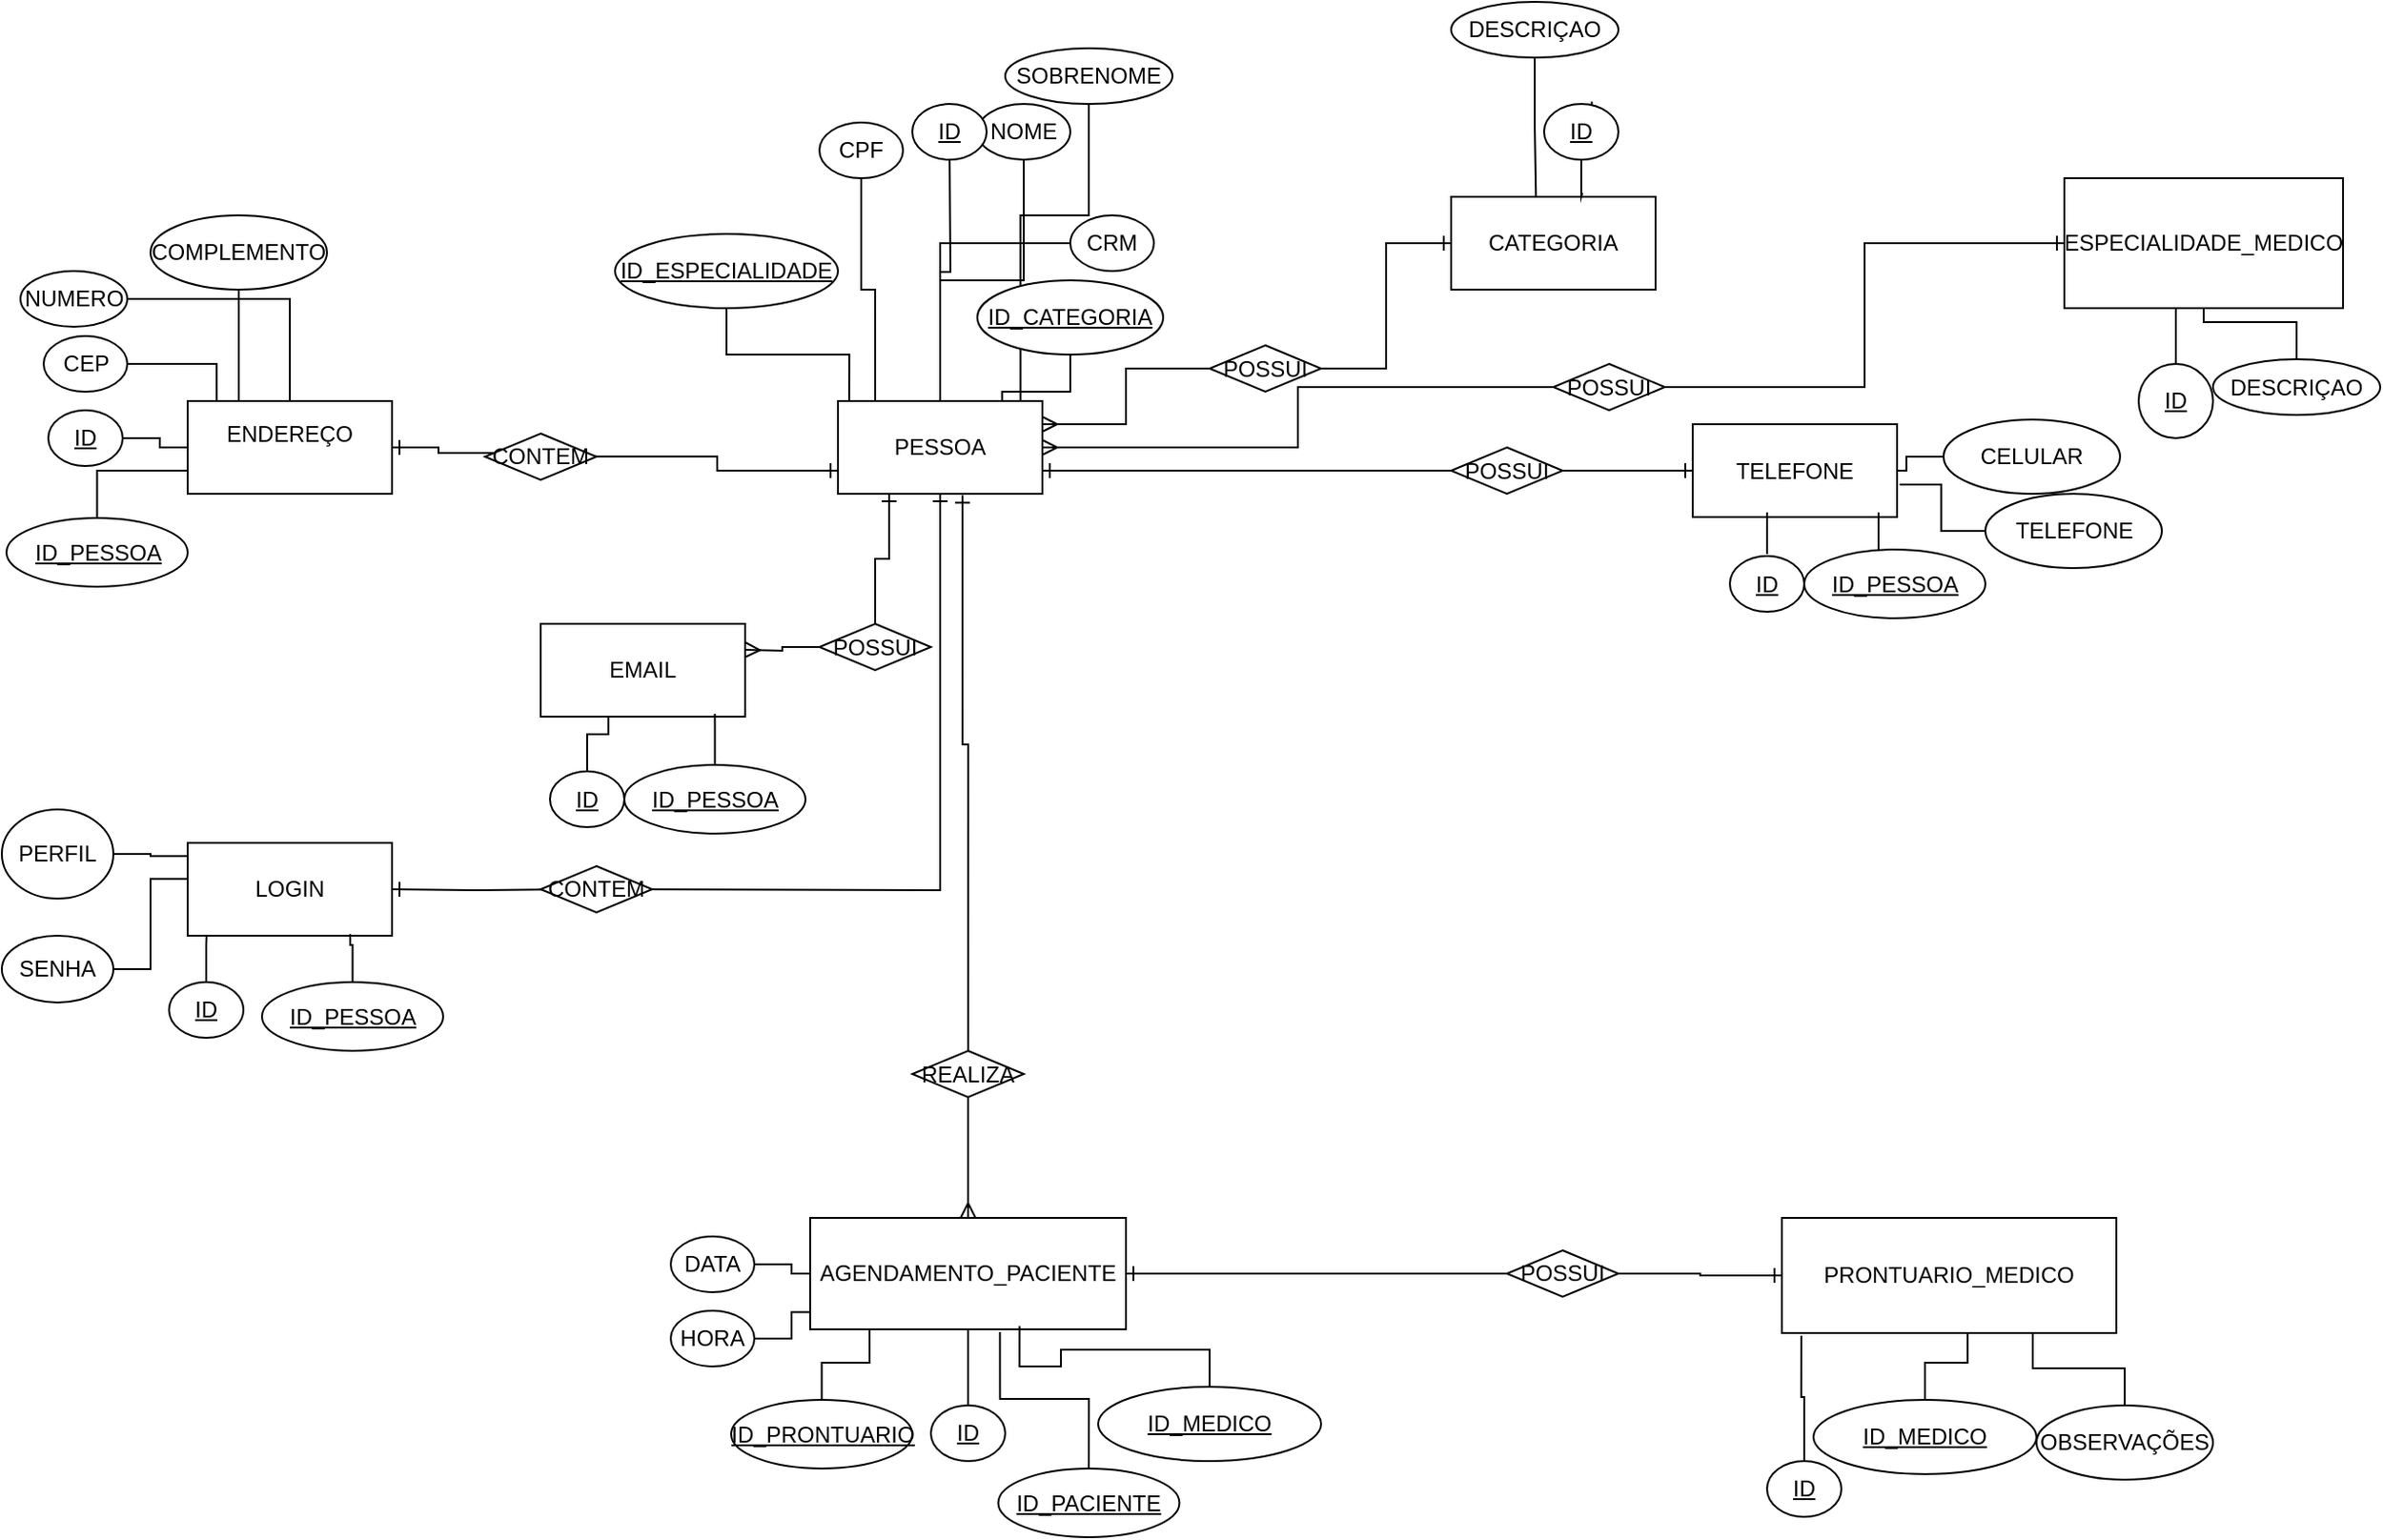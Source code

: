 <mxfile version="23.1.5" type="device">
  <diagram name="Page-1" id="e7e014a7-5840-1c2e-5031-d8a46d1fe8dd">
    <mxGraphModel dx="1050" dy="1455" grid="1" gridSize="10" guides="1" tooltips="1" connect="1" arrows="1" fold="1" page="1" pageScale="1" pageWidth="1169" pageHeight="826" background="none" math="0" shadow="0">
      <root>
        <mxCell id="0" />
        <mxCell id="1" parent="0" />
        <mxCell id="d2TbOgrY9W_hnTFZYbgs-41" value="PESSOA" style="html=1;whiteSpace=wrap;" parent="1" vertex="1">
          <mxGeometry x="460" y="110" width="110" height="50" as="geometry" />
        </mxCell>
        <mxCell id="XTnaedhf6xVNjYVmfJQV-67" style="edgeStyle=orthogonalEdgeStyle;rounded=0;orthogonalLoop=1;jettySize=auto;html=1;entryX=1;entryY=0.5;entryDx=0;entryDy=0;startArrow=ERone;startFill=0;endArrow=none;endFill=0;" parent="1" source="d2TbOgrY9W_hnTFZYbgs-42" target="XTnaedhf6xVNjYVmfJQV-64" edge="1">
          <mxGeometry relative="1" as="geometry" />
        </mxCell>
        <mxCell id="d2TbOgrY9W_hnTFZYbgs-42" value="TELEFONE" style="html=1;whiteSpace=wrap;" parent="1" vertex="1">
          <mxGeometry x="920" y="122.5" width="110" height="50" as="geometry" />
        </mxCell>
        <mxCell id="d2TbOgrY9W_hnTFZYbgs-43" value="EMAIL" style="html=1;whiteSpace=wrap;" parent="1" vertex="1">
          <mxGeometry x="300" y="230" width="110" height="50" as="geometry" />
        </mxCell>
        <mxCell id="d2TbOgrY9W_hnTFZYbgs-124" style="edgeStyle=orthogonalEdgeStyle;rounded=0;orthogonalLoop=1;jettySize=auto;html=1;endArrow=none;endFill=0;startArrow=ERone;startFill=0;entryX=0.073;entryY=0.418;entryDx=0;entryDy=0;entryPerimeter=0;" parent="1" source="d2TbOgrY9W_hnTFZYbgs-57" target="XTnaedhf6xVNjYVmfJQV-113" edge="1">
          <mxGeometry relative="1" as="geometry">
            <mxPoint x="270" y="145" as="targetPoint" />
          </mxGeometry>
        </mxCell>
        <mxCell id="d2TbOgrY9W_hnTFZYbgs-57" value="ENDEREÇO&lt;div&gt;&lt;br/&gt;&lt;/div&gt;" style="html=1;whiteSpace=wrap;" parent="1" vertex="1">
          <mxGeometry x="110" y="110" width="110" height="50" as="geometry" />
        </mxCell>
        <mxCell id="d2TbOgrY9W_hnTFZYbgs-58" value="LOGIN" style="html=1;whiteSpace=wrap;" parent="1" vertex="1">
          <mxGeometry x="110" y="348" width="110" height="50" as="geometry" />
        </mxCell>
        <mxCell id="d2TbOgrY9W_hnTFZYbgs-127" style="edgeStyle=orthogonalEdgeStyle;rounded=0;orthogonalLoop=1;jettySize=auto;html=1;entryX=0.5;entryY=0.8;entryDx=0;entryDy=0;endArrow=none;endFill=0;startArrow=ERmany;startFill=0;entryPerimeter=0;" parent="1" source="d2TbOgrY9W_hnTFZYbgs-59" target="XTnaedhf6xVNjYVmfJQV-72" edge="1">
          <mxGeometry relative="1" as="geometry">
            <mxPoint x="530" y="490" as="targetPoint" />
          </mxGeometry>
        </mxCell>
        <mxCell id="d2TbOgrY9W_hnTFZYbgs-59" value="AGENDAMENTO_PACIENTE" style="html=1;whiteSpace=wrap;" parent="1" vertex="1">
          <mxGeometry x="445" y="550" width="170" height="60" as="geometry" />
        </mxCell>
        <mxCell id="d2TbOgrY9W_hnTFZYbgs-81" style="edgeStyle=orthogonalEdgeStyle;rounded=0;orthogonalLoop=1;jettySize=auto;html=1;endArrow=none;endFill=0;" parent="1" source="d2TbOgrY9W_hnTFZYbgs-71" target="d2TbOgrY9W_hnTFZYbgs-41" edge="1">
          <mxGeometry relative="1" as="geometry" />
        </mxCell>
        <mxCell id="d2TbOgrY9W_hnTFZYbgs-71" value="NOME" style="ellipse;whiteSpace=wrap;html=1;" parent="1" vertex="1">
          <mxGeometry x="535" y="-50" width="50" height="30" as="geometry" />
        </mxCell>
        <mxCell id="d2TbOgrY9W_hnTFZYbgs-84" value="SOBRENOME" style="ellipse;whiteSpace=wrap;html=1;" parent="1" vertex="1">
          <mxGeometry x="550" y="-80" width="90" height="30" as="geometry" />
        </mxCell>
        <mxCell id="d2TbOgrY9W_hnTFZYbgs-89" value="CPF" style="ellipse;whiteSpace=wrap;html=1;" parent="1" vertex="1">
          <mxGeometry x="450" y="-40" width="45" height="30" as="geometry" />
        </mxCell>
        <mxCell id="d2TbOgrY9W_hnTFZYbgs-92" style="edgeStyle=orthogonalEdgeStyle;rounded=0;orthogonalLoop=1;jettySize=auto;html=1;endArrow=none;endFill=0;" parent="1" source="d2TbOgrY9W_hnTFZYbgs-91" target="d2TbOgrY9W_hnTFZYbgs-41" edge="1">
          <mxGeometry relative="1" as="geometry" />
        </mxCell>
        <mxCell id="d2TbOgrY9W_hnTFZYbgs-91" value="CRM" style="ellipse;whiteSpace=wrap;html=1;" parent="1" vertex="1">
          <mxGeometry x="585" y="10" width="45" height="30" as="geometry" />
        </mxCell>
        <mxCell id="d2TbOgrY9W_hnTFZYbgs-98" style="edgeStyle=orthogonalEdgeStyle;rounded=0;orthogonalLoop=1;jettySize=auto;html=1;endArrow=none;endFill=0;" parent="1" target="d2TbOgrY9W_hnTFZYbgs-41" edge="1">
          <mxGeometry relative="1" as="geometry">
            <mxPoint x="520" y="-30" as="sourcePoint" />
          </mxGeometry>
        </mxCell>
        <mxCell id="d2TbOgrY9W_hnTFZYbgs-106" value="PERFIL" style="ellipse;whiteSpace=wrap;html=1;" parent="1" vertex="1">
          <mxGeometry x="10" y="330" width="60" height="48" as="geometry" />
        </mxCell>
        <mxCell id="d2TbOgrY9W_hnTFZYbgs-107" value="SENHA" style="ellipse;whiteSpace=wrap;html=1;" parent="1" vertex="1">
          <mxGeometry x="10" y="398" width="60" height="36" as="geometry" />
        </mxCell>
        <mxCell id="d2TbOgrY9W_hnTFZYbgs-110" style="edgeStyle=orthogonalEdgeStyle;rounded=0;orthogonalLoop=1;jettySize=auto;html=1;entryX=-0.004;entryY=0.388;entryDx=0;entryDy=0;entryPerimeter=0;endArrow=none;endFill=0;" parent="1" source="d2TbOgrY9W_hnTFZYbgs-107" target="d2TbOgrY9W_hnTFZYbgs-58" edge="1">
          <mxGeometry relative="1" as="geometry">
            <Array as="points">
              <mxPoint x="90" y="416" />
              <mxPoint x="90" y="367" />
            </Array>
          </mxGeometry>
        </mxCell>
        <mxCell id="d2TbOgrY9W_hnTFZYbgs-125" style="edgeStyle=orthogonalEdgeStyle;rounded=0;orthogonalLoop=1;jettySize=auto;html=1;entryX=0;entryY=0.75;entryDx=0;entryDy=0;endArrow=ERone;endFill=0;exitX=0.933;exitY=0.494;exitDx=0;exitDy=0;exitPerimeter=0;" parent="1" source="XTnaedhf6xVNjYVmfJQV-113" target="d2TbOgrY9W_hnTFZYbgs-41" edge="1">
          <mxGeometry relative="1" as="geometry">
            <mxPoint x="300" y="145" as="sourcePoint" />
          </mxGeometry>
        </mxCell>
        <mxCell id="d2TbOgrY9W_hnTFZYbgs-128" style="edgeStyle=orthogonalEdgeStyle;rounded=0;orthogonalLoop=1;jettySize=auto;html=1;entryX=0.609;entryY=1.015;entryDx=0;entryDy=0;entryPerimeter=0;startArrow=none;startFill=0;endArrow=ERone;endFill=0;" parent="1" target="d2TbOgrY9W_hnTFZYbgs-41" edge="1">
          <mxGeometry relative="1" as="geometry">
            <Array as="points">
              <mxPoint x="530" y="295" />
              <mxPoint x="527" y="295" />
            </Array>
            <mxPoint x="530.077" y="460.077" as="sourcePoint" />
          </mxGeometry>
        </mxCell>
        <mxCell id="d2TbOgrY9W_hnTFZYbgs-138" style="edgeStyle=orthogonalEdgeStyle;rounded=0;orthogonalLoop=1;jettySize=auto;html=1;entryX=0.25;entryY=1;entryDx=0;entryDy=0;endArrow=ERone;endFill=0;exitX=0.5;exitY=0;exitDx=0;exitDy=0;" parent="1" source="XTnaedhf6xVNjYVmfJQV-110" target="d2TbOgrY9W_hnTFZYbgs-41" edge="1">
          <mxGeometry relative="1" as="geometry">
            <mxPoint x="465.03" y="230.03" as="sourcePoint" />
          </mxGeometry>
        </mxCell>
        <mxCell id="d2TbOgrY9W_hnTFZYbgs-151" style="edgeStyle=orthogonalEdgeStyle;rounded=0;orthogonalLoop=1;jettySize=auto;html=1;" parent="1" edge="1">
          <mxGeometry relative="1" as="geometry">
            <mxPoint x="437.5" y="478.067" as="targetPoint" />
          </mxGeometry>
        </mxCell>
        <mxCell id="d2TbOgrY9W_hnTFZYbgs-153" style="edgeStyle=orthogonalEdgeStyle;rounded=0;orthogonalLoop=1;jettySize=auto;html=1;endArrow=ERone;endFill=0;" parent="1" target="d2TbOgrY9W_hnTFZYbgs-58" edge="1">
          <mxGeometry relative="1" as="geometry">
            <mxPoint x="315" y="373" as="sourcePoint" />
          </mxGeometry>
        </mxCell>
        <mxCell id="d2TbOgrY9W_hnTFZYbgs-154" style="edgeStyle=orthogonalEdgeStyle;rounded=0;orthogonalLoop=1;jettySize=auto;html=1;entryX=0.5;entryY=1;entryDx=0;entryDy=0;endArrow=ERone;endFill=0;" parent="1" target="d2TbOgrY9W_hnTFZYbgs-41" edge="1">
          <mxGeometry relative="1" as="geometry">
            <mxPoint x="345" y="373" as="sourcePoint" />
          </mxGeometry>
        </mxCell>
        <mxCell id="d2TbOgrY9W_hnTFZYbgs-157" style="edgeStyle=orthogonalEdgeStyle;rounded=0;orthogonalLoop=1;jettySize=auto;html=1;" parent="1" edge="1">
          <mxGeometry relative="1" as="geometry">
            <mxPoint x="362.533" y="513" as="targetPoint" />
          </mxGeometry>
        </mxCell>
        <mxCell id="d2TbOgrY9W_hnTFZYbgs-159" style="edgeStyle=orthogonalEdgeStyle;rounded=0;orthogonalLoop=1;jettySize=auto;html=1;entryX=0.12;entryY=0.975;entryDx=0;entryDy=0;entryPerimeter=0;" parent="1" edge="1">
          <mxGeometry relative="1" as="geometry">
            <mxPoint x="305.5" y="511.25" as="targetPoint" />
          </mxGeometry>
        </mxCell>
        <mxCell id="d2TbOgrY9W_hnTFZYbgs-188" style="edgeStyle=orthogonalEdgeStyle;rounded=0;orthogonalLoop=1;jettySize=auto;html=1;endArrow=none;endFill=0;" parent="1" source="d2TbOgrY9W_hnTFZYbgs-186" target="d2TbOgrY9W_hnTFZYbgs-57" edge="1">
          <mxGeometry relative="1" as="geometry" />
        </mxCell>
        <mxCell id="d2TbOgrY9W_hnTFZYbgs-186" value="NUMERO" style="ellipse;whiteSpace=wrap;html=1;" parent="1" vertex="1">
          <mxGeometry x="20" y="40" width="57.5" height="30" as="geometry" />
        </mxCell>
        <mxCell id="d2TbOgrY9W_hnTFZYbgs-187" value="CEP" style="ellipse;whiteSpace=wrap;html=1;" parent="1" vertex="1">
          <mxGeometry x="32.5" y="75" width="45" height="30" as="geometry" />
        </mxCell>
        <mxCell id="d2TbOgrY9W_hnTFZYbgs-189" style="edgeStyle=orthogonalEdgeStyle;rounded=0;orthogonalLoop=1;jettySize=auto;html=1;entryX=0.142;entryY=0.002;entryDx=0;entryDy=0;entryPerimeter=0;endArrow=none;endFill=0;" parent="1" source="d2TbOgrY9W_hnTFZYbgs-187" target="d2TbOgrY9W_hnTFZYbgs-57" edge="1">
          <mxGeometry relative="1" as="geometry" />
        </mxCell>
        <mxCell id="d2TbOgrY9W_hnTFZYbgs-198" style="edgeStyle=orthogonalEdgeStyle;rounded=0;orthogonalLoop=1;jettySize=auto;html=1;entryX=0.25;entryY=0;entryDx=0;entryDy=0;endArrow=none;endFill=0;" parent="1" source="d2TbOgrY9W_hnTFZYbgs-194" target="d2TbOgrY9W_hnTFZYbgs-57" edge="1">
          <mxGeometry relative="1" as="geometry" />
        </mxCell>
        <mxCell id="d2TbOgrY9W_hnTFZYbgs-194" value="COMPLEMENTO" style="ellipse;whiteSpace=wrap;html=1;" parent="1" vertex="1">
          <mxGeometry x="90" y="10" width="95" height="40" as="geometry" />
        </mxCell>
        <mxCell id="d2TbOgrY9W_hnTFZYbgs-204" style="edgeStyle=orthogonalEdgeStyle;rounded=0;orthogonalLoop=1;jettySize=auto;html=1;entryX=0.182;entryY=0;entryDx=0;entryDy=0;entryPerimeter=0;endArrow=none;endFill=0;" parent="1" source="d2TbOgrY9W_hnTFZYbgs-89" target="d2TbOgrY9W_hnTFZYbgs-41" edge="1">
          <mxGeometry relative="1" as="geometry" />
        </mxCell>
        <mxCell id="d2TbOgrY9W_hnTFZYbgs-208" style="edgeStyle=orthogonalEdgeStyle;rounded=0;orthogonalLoop=1;jettySize=auto;html=1;entryX=0.893;entryY=-0.009;entryDx=0;entryDy=0;entryPerimeter=0;endArrow=none;endFill=0;" parent="1" source="d2TbOgrY9W_hnTFZYbgs-84" target="d2TbOgrY9W_hnTFZYbgs-41" edge="1">
          <mxGeometry relative="1" as="geometry">
            <Array as="points">
              <mxPoint x="595" y="10" />
              <mxPoint x="558" y="10" />
            </Array>
          </mxGeometry>
        </mxCell>
        <mxCell id="XTnaedhf6xVNjYVmfJQV-56" style="edgeStyle=orthogonalEdgeStyle;rounded=0;orthogonalLoop=1;jettySize=auto;html=1;entryX=1;entryY=0.5;entryDx=0;entryDy=0;endArrow=none;endFill=0;startArrow=ERone;startFill=0;" parent="1" source="d2TbOgrY9W_hnTFZYbgs-218" target="XTnaedhf6xVNjYVmfJQV-55" edge="1">
          <mxGeometry relative="1" as="geometry" />
        </mxCell>
        <mxCell id="d2TbOgrY9W_hnTFZYbgs-218" value="CATEGORIA" style="html=1;whiteSpace=wrap;" parent="1" vertex="1">
          <mxGeometry x="790" width="110" height="50" as="geometry" />
        </mxCell>
        <mxCell id="XTnaedhf6xVNjYVmfJQV-61" style="edgeStyle=orthogonalEdgeStyle;rounded=0;orthogonalLoop=1;jettySize=auto;html=1;entryX=1;entryY=0.5;entryDx=0;entryDy=0;startArrow=ERone;startFill=0;endArrow=none;endFill=0;" parent="1" source="d2TbOgrY9W_hnTFZYbgs-231" target="XTnaedhf6xVNjYVmfJQV-60" edge="1">
          <mxGeometry relative="1" as="geometry" />
        </mxCell>
        <mxCell id="d2TbOgrY9W_hnTFZYbgs-231" value="ESPECIALIDADE_MEDICO" style="html=1;whiteSpace=wrap;" parent="1" vertex="1">
          <mxGeometry x="1120" y="-10" width="150" height="70" as="geometry" />
        </mxCell>
        <mxCell id="XTnaedhf6xVNjYVmfJQV-36" style="edgeStyle=orthogonalEdgeStyle;rounded=0;orthogonalLoop=1;jettySize=auto;html=1;endArrow=none;endFill=0;" parent="1" source="d2TbOgrY9W_hnTFZYbgs-240" target="d2TbOgrY9W_hnTFZYbgs-231" edge="1">
          <mxGeometry relative="1" as="geometry" />
        </mxCell>
        <mxCell id="d2TbOgrY9W_hnTFZYbgs-240" value="DESCRIÇAO" style="ellipse;whiteSpace=wrap;html=1;" parent="1" vertex="1">
          <mxGeometry x="1200" y="87.5" width="90" height="30" as="geometry" />
        </mxCell>
        <mxCell id="XTnaedhf6xVNjYVmfJQV-8" style="edgeStyle=orthogonalEdgeStyle;rounded=0;orthogonalLoop=1;jettySize=auto;html=1;endArrow=none;endFill=0;" parent="1" edge="1">
          <mxGeometry relative="1" as="geometry">
            <mxPoint x="1020" y="170" as="targetPoint" />
            <mxPoint x="1020" y="200" as="sourcePoint" />
          </mxGeometry>
        </mxCell>
        <mxCell id="XTnaedhf6xVNjYVmfJQV-10" style="edgeStyle=orthogonalEdgeStyle;rounded=0;orthogonalLoop=1;jettySize=auto;html=1;entryX=0.169;entryY=0.997;entryDx=0;entryDy=0;entryPerimeter=0;endArrow=none;endFill=0;" parent="1" edge="1">
          <mxGeometry relative="1" as="geometry">
            <mxPoint x="960" y="170" as="targetPoint" />
            <mxPoint x="960" y="192.5" as="sourcePoint" />
          </mxGeometry>
        </mxCell>
        <mxCell id="XTnaedhf6xVNjYVmfJQV-13" style="edgeStyle=orthogonalEdgeStyle;rounded=0;orthogonalLoop=1;jettySize=auto;html=1;endArrow=none;endFill=0;" parent="1" source="XTnaedhf6xVNjYVmfJQV-11" target="d2TbOgrY9W_hnTFZYbgs-42" edge="1">
          <mxGeometry relative="1" as="geometry" />
        </mxCell>
        <mxCell id="XTnaedhf6xVNjYVmfJQV-11" value="CELULAR" style="ellipse;whiteSpace=wrap;html=1;" parent="1" vertex="1">
          <mxGeometry x="1055" y="120" width="95" height="40" as="geometry" />
        </mxCell>
        <mxCell id="XTnaedhf6xVNjYVmfJQV-12" value="TELEFONE" style="ellipse;whiteSpace=wrap;html=1;" parent="1" vertex="1">
          <mxGeometry x="1077.5" y="160" width="95" height="40" as="geometry" />
        </mxCell>
        <mxCell id="XTnaedhf6xVNjYVmfJQV-14" style="edgeStyle=orthogonalEdgeStyle;rounded=0;orthogonalLoop=1;jettySize=auto;html=1;entryX=1.012;entryY=0.65;entryDx=0;entryDy=0;entryPerimeter=0;endArrow=none;endFill=0;" parent="1" source="XTnaedhf6xVNjYVmfJQV-12" target="d2TbOgrY9W_hnTFZYbgs-42" edge="1">
          <mxGeometry relative="1" as="geometry" />
        </mxCell>
        <mxCell id="XTnaedhf6xVNjYVmfJQV-28" style="edgeStyle=orthogonalEdgeStyle;rounded=0;orthogonalLoop=1;jettySize=auto;html=1;endArrow=none;endFill=0;" parent="1" source="XTnaedhf6xVNjYVmfJQV-26" target="d2TbOgrY9W_hnTFZYbgs-59" edge="1">
          <mxGeometry relative="1" as="geometry" />
        </mxCell>
        <mxCell id="XTnaedhf6xVNjYVmfJQV-26" value="DATA" style="ellipse;whiteSpace=wrap;html=1;" parent="1" vertex="1">
          <mxGeometry x="370" y="560" width="45" height="30" as="geometry" />
        </mxCell>
        <mxCell id="XTnaedhf6xVNjYVmfJQV-27" value="HORA" style="ellipse;whiteSpace=wrap;html=1;" parent="1" vertex="1">
          <mxGeometry x="370" y="600" width="45" height="30" as="geometry" />
        </mxCell>
        <mxCell id="XTnaedhf6xVNjYVmfJQV-29" style="edgeStyle=orthogonalEdgeStyle;rounded=0;orthogonalLoop=1;jettySize=auto;html=1;entryX=0.003;entryY=0.846;entryDx=0;entryDy=0;entryPerimeter=0;endArrow=none;endFill=0;" parent="1" source="XTnaedhf6xVNjYVmfJQV-27" target="d2TbOgrY9W_hnTFZYbgs-59" edge="1">
          <mxGeometry relative="1" as="geometry" />
        </mxCell>
        <mxCell id="XTnaedhf6xVNjYVmfJQV-144" style="edgeStyle=orthogonalEdgeStyle;rounded=0;orthogonalLoop=1;jettySize=auto;html=1;entryX=0.75;entryY=1;entryDx=0;entryDy=0;endArrow=none;endFill=0;" parent="1" source="XTnaedhf6xVNjYVmfJQV-32" target="XTnaedhf6xVNjYVmfJQV-131" edge="1">
          <mxGeometry relative="1" as="geometry" />
        </mxCell>
        <mxCell id="XTnaedhf6xVNjYVmfJQV-32" value="OBSERVAÇÕES" style="ellipse;whiteSpace=wrap;html=1;" parent="1" vertex="1">
          <mxGeometry x="1105" y="651" width="95" height="40" as="geometry" />
        </mxCell>
        <mxCell id="XTnaedhf6xVNjYVmfJQV-44" value="DESCRIÇAO" style="ellipse;whiteSpace=wrap;html=1;" parent="1" vertex="1">
          <mxGeometry x="790" y="-105" width="90" height="30" as="geometry" />
        </mxCell>
        <mxCell id="XTnaedhf6xVNjYVmfJQV-49" style="edgeStyle=orthogonalEdgeStyle;rounded=0;orthogonalLoop=1;jettySize=auto;html=1;entryX=0.642;entryY=-0.043;entryDx=0;entryDy=0;entryPerimeter=0;endArrow=none;endFill=0;" parent="1" source="XTnaedhf6xVNjYVmfJQV-125" target="d2TbOgrY9W_hnTFZYbgs-218" edge="1">
          <mxGeometry relative="1" as="geometry">
            <mxPoint x="860" y="-30" as="sourcePoint" />
          </mxGeometry>
        </mxCell>
        <mxCell id="XTnaedhf6xVNjYVmfJQV-52" style="edgeStyle=orthogonalEdgeStyle;rounded=0;orthogonalLoop=1;jettySize=auto;html=1;entryX=0.415;entryY=0.007;entryDx=0;entryDy=0;entryPerimeter=0;endArrow=none;endFill=0;" parent="1" source="XTnaedhf6xVNjYVmfJQV-44" target="d2TbOgrY9W_hnTFZYbgs-218" edge="1">
          <mxGeometry relative="1" as="geometry" />
        </mxCell>
        <mxCell id="XTnaedhf6xVNjYVmfJQV-57" style="edgeStyle=orthogonalEdgeStyle;rounded=0;orthogonalLoop=1;jettySize=auto;html=1;entryX=1;entryY=0.25;entryDx=0;entryDy=0;endArrow=ERmany;endFill=0;startArrow=none;startFill=0;" parent="1" source="XTnaedhf6xVNjYVmfJQV-55" target="d2TbOgrY9W_hnTFZYbgs-41" edge="1">
          <mxGeometry relative="1" as="geometry" />
        </mxCell>
        <mxCell id="XTnaedhf6xVNjYVmfJQV-55" value="POSSUI" style="shape=rhombus;perimeter=rhombusPerimeter;whiteSpace=wrap;html=1;align=center;" parent="1" vertex="1">
          <mxGeometry x="660" y="80" width="60" height="25" as="geometry" />
        </mxCell>
        <mxCell id="XTnaedhf6xVNjYVmfJQV-63" style="edgeStyle=orthogonalEdgeStyle;rounded=0;orthogonalLoop=1;jettySize=auto;html=1;entryX=1;entryY=0.5;entryDx=0;entryDy=0;endArrow=ERmany;endFill=0;" parent="1" source="XTnaedhf6xVNjYVmfJQV-60" target="d2TbOgrY9W_hnTFZYbgs-41" edge="1">
          <mxGeometry relative="1" as="geometry" />
        </mxCell>
        <mxCell id="XTnaedhf6xVNjYVmfJQV-60" value="POSSUI" style="shape=rhombus;perimeter=rhombusPerimeter;whiteSpace=wrap;html=1;align=center;" parent="1" vertex="1">
          <mxGeometry x="845" y="90" width="60" height="25" as="geometry" />
        </mxCell>
        <mxCell id="XTnaedhf6xVNjYVmfJQV-68" style="edgeStyle=orthogonalEdgeStyle;rounded=0;orthogonalLoop=1;jettySize=auto;html=1;entryX=1;entryY=0.75;entryDx=0;entryDy=0;endArrow=ERone;endFill=0;" parent="1" source="XTnaedhf6xVNjYVmfJQV-64" target="d2TbOgrY9W_hnTFZYbgs-41" edge="1">
          <mxGeometry relative="1" as="geometry" />
        </mxCell>
        <mxCell id="XTnaedhf6xVNjYVmfJQV-64" value="POSSUI" style="shape=rhombus;perimeter=rhombusPerimeter;whiteSpace=wrap;html=1;align=center;" parent="1" vertex="1">
          <mxGeometry x="790" y="135" width="60" height="25" as="geometry" />
        </mxCell>
        <mxCell id="XTnaedhf6xVNjYVmfJQV-70" value="ID_CATEGORIA" style="ellipse;whiteSpace=wrap;html=1;align=center;fontStyle=4;" parent="1" vertex="1">
          <mxGeometry x="535" y="45" width="100" height="40" as="geometry" />
        </mxCell>
        <mxCell id="XTnaedhf6xVNjYVmfJQV-71" style="edgeStyle=orthogonalEdgeStyle;rounded=0;orthogonalLoop=1;jettySize=auto;html=1;entryX=0.803;entryY=-0.006;entryDx=0;entryDy=0;entryPerimeter=0;endArrow=none;endFill=0;" parent="1" source="XTnaedhf6xVNjYVmfJQV-70" target="d2TbOgrY9W_hnTFZYbgs-41" edge="1">
          <mxGeometry relative="1" as="geometry" />
        </mxCell>
        <mxCell id="XTnaedhf6xVNjYVmfJQV-72" value="REALIZA" style="shape=rhombus;perimeter=rhombusPerimeter;whiteSpace=wrap;html=1;align=center;" parent="1" vertex="1">
          <mxGeometry x="500" y="460" width="60" height="25" as="geometry" />
        </mxCell>
        <mxCell id="XTnaedhf6xVNjYVmfJQV-78" value="ID_MEDICO" style="ellipse;whiteSpace=wrap;html=1;align=center;fontStyle=4;" parent="1" vertex="1">
          <mxGeometry x="600" y="641" width="120" height="40" as="geometry" />
        </mxCell>
        <mxCell id="XTnaedhf6xVNjYVmfJQV-84" style="edgeStyle=orthogonalEdgeStyle;rounded=0;orthogonalLoop=1;jettySize=auto;html=1;endArrow=none;endFill=0;" parent="1" source="XTnaedhf6xVNjYVmfJQV-79" target="d2TbOgrY9W_hnTFZYbgs-59" edge="1">
          <mxGeometry relative="1" as="geometry" />
        </mxCell>
        <mxCell id="XTnaedhf6xVNjYVmfJQV-79" value="ID" style="ellipse;whiteSpace=wrap;html=1;align=center;fontStyle=4;" parent="1" vertex="1">
          <mxGeometry x="510" y="651" width="40" height="30" as="geometry" />
        </mxCell>
        <mxCell id="XTnaedhf6xVNjYVmfJQV-80" value="ID_PACIENTE" style="ellipse;whiteSpace=wrap;html=1;align=center;fontStyle=4;" parent="1" vertex="1">
          <mxGeometry x="546.25" y="685" width="97.5" height="37" as="geometry" />
        </mxCell>
        <mxCell id="XTnaedhf6xVNjYVmfJQV-82" value="ID_PRONTUARIO" style="ellipse;whiteSpace=wrap;html=1;align=center;fontStyle=4;" parent="1" vertex="1">
          <mxGeometry x="402.5" y="648" width="97.5" height="37" as="geometry" />
        </mxCell>
        <mxCell id="XTnaedhf6xVNjYVmfJQV-83" style="edgeStyle=orthogonalEdgeStyle;rounded=0;orthogonalLoop=1;jettySize=auto;html=1;entryX=0.188;entryY=1.005;entryDx=0;entryDy=0;entryPerimeter=0;endArrow=none;endFill=0;" parent="1" source="XTnaedhf6xVNjYVmfJQV-82" target="d2TbOgrY9W_hnTFZYbgs-59" edge="1">
          <mxGeometry relative="1" as="geometry" />
        </mxCell>
        <mxCell id="XTnaedhf6xVNjYVmfJQV-85" style="edgeStyle=orthogonalEdgeStyle;rounded=0;orthogonalLoop=1;jettySize=auto;html=1;entryX=0.663;entryY=0.971;entryDx=0;entryDy=0;entryPerimeter=0;endArrow=none;endFill=0;" parent="1" source="XTnaedhf6xVNjYVmfJQV-78" target="d2TbOgrY9W_hnTFZYbgs-59" edge="1">
          <mxGeometry relative="1" as="geometry" />
        </mxCell>
        <mxCell id="XTnaedhf6xVNjYVmfJQV-86" style="edgeStyle=orthogonalEdgeStyle;rounded=0;orthogonalLoop=1;jettySize=auto;html=1;entryX=0.601;entryY=1.025;entryDx=0;entryDy=0;entryPerimeter=0;endArrow=none;endFill=0;" parent="1" source="XTnaedhf6xVNjYVmfJQV-80" target="d2TbOgrY9W_hnTFZYbgs-59" edge="1">
          <mxGeometry relative="1" as="geometry" />
        </mxCell>
        <mxCell id="XTnaedhf6xVNjYVmfJQV-96" value="ID" style="ellipse;whiteSpace=wrap;html=1;align=center;fontStyle=4;" parent="1" vertex="1">
          <mxGeometry x="100" y="423" width="40" height="30" as="geometry" />
        </mxCell>
        <mxCell id="XTnaedhf6xVNjYVmfJQV-97" value="ID_PESSOA" style="ellipse;whiteSpace=wrap;html=1;align=center;fontStyle=4;" parent="1" vertex="1">
          <mxGeometry x="150" y="423" width="97.5" height="37" as="geometry" />
        </mxCell>
        <mxCell id="XTnaedhf6xVNjYVmfJQV-102" style="edgeStyle=orthogonalEdgeStyle;rounded=0;orthogonalLoop=1;jettySize=auto;html=1;entryX=0.795;entryY=0.982;entryDx=0;entryDy=0;entryPerimeter=0;endArrow=none;endFill=0;" parent="1" source="XTnaedhf6xVNjYVmfJQV-97" target="d2TbOgrY9W_hnTFZYbgs-58" edge="1">
          <mxGeometry relative="1" as="geometry" />
        </mxCell>
        <mxCell id="XTnaedhf6xVNjYVmfJQV-103" style="edgeStyle=orthogonalEdgeStyle;rounded=0;orthogonalLoop=1;jettySize=auto;html=1;entryX=0.093;entryY=0.99;entryDx=0;entryDy=0;entryPerimeter=0;endArrow=none;endFill=0;" parent="1" source="XTnaedhf6xVNjYVmfJQV-96" target="d2TbOgrY9W_hnTFZYbgs-58" edge="1">
          <mxGeometry relative="1" as="geometry" />
        </mxCell>
        <mxCell id="XTnaedhf6xVNjYVmfJQV-104" style="edgeStyle=orthogonalEdgeStyle;rounded=0;orthogonalLoop=1;jettySize=auto;html=1;entryX=0.005;entryY=0.142;entryDx=0;entryDy=0;entryPerimeter=0;endArrow=none;endFill=0;" parent="1" source="d2TbOgrY9W_hnTFZYbgs-106" target="d2TbOgrY9W_hnTFZYbgs-58" edge="1">
          <mxGeometry relative="1" as="geometry" />
        </mxCell>
        <mxCell id="XTnaedhf6xVNjYVmfJQV-105" value="ID" style="ellipse;whiteSpace=wrap;html=1;align=center;fontStyle=4;" parent="1" vertex="1">
          <mxGeometry x="305" y="309.5" width="40" height="30" as="geometry" />
        </mxCell>
        <mxCell id="XTnaedhf6xVNjYVmfJQV-106" value="ID_PESSOA" style="ellipse;whiteSpace=wrap;html=1;align=center;fontStyle=4;" parent="1" vertex="1">
          <mxGeometry x="345" y="306" width="97.5" height="37" as="geometry" />
        </mxCell>
        <mxCell id="XTnaedhf6xVNjYVmfJQV-107" style="edgeStyle=orthogonalEdgeStyle;rounded=0;orthogonalLoop=1;jettySize=auto;html=1;entryX=0.852;entryY=0.971;entryDx=0;entryDy=0;entryPerimeter=0;endArrow=none;endFill=0;" parent="1" source="XTnaedhf6xVNjYVmfJQV-106" target="d2TbOgrY9W_hnTFZYbgs-43" edge="1">
          <mxGeometry relative="1" as="geometry">
            <mxPoint x="393" y="280" as="targetPoint" />
          </mxGeometry>
        </mxCell>
        <mxCell id="XTnaedhf6xVNjYVmfJQV-108" style="edgeStyle=orthogonalEdgeStyle;rounded=0;orthogonalLoop=1;jettySize=auto;html=1;entryX=0.331;entryY=1.003;entryDx=0;entryDy=0;entryPerimeter=0;endArrow=none;endFill=0;" parent="1" source="XTnaedhf6xVNjYVmfJQV-105" target="d2TbOgrY9W_hnTFZYbgs-43" edge="1">
          <mxGeometry relative="1" as="geometry" />
        </mxCell>
        <mxCell id="XTnaedhf6xVNjYVmfJQV-110" value="POSSUI" style="shape=rhombus;perimeter=rhombusPerimeter;whiteSpace=wrap;html=1;align=center;" parent="1" vertex="1">
          <mxGeometry x="450" y="230" width="60" height="25" as="geometry" />
        </mxCell>
        <mxCell id="XTnaedhf6xVNjYVmfJQV-111" style="edgeStyle=orthogonalEdgeStyle;rounded=0;orthogonalLoop=1;jettySize=auto;html=1;endArrow=ERmany;endFill=0;" parent="1" source="XTnaedhf6xVNjYVmfJQV-110" edge="1">
          <mxGeometry relative="1" as="geometry">
            <mxPoint x="410" y="244" as="targetPoint" />
          </mxGeometry>
        </mxCell>
        <mxCell id="XTnaedhf6xVNjYVmfJQV-112" value="CONTEM" style="shape=rhombus;perimeter=rhombusPerimeter;whiteSpace=wrap;html=1;align=center;" parent="1" vertex="1">
          <mxGeometry x="300" y="360.5" width="60" height="25" as="geometry" />
        </mxCell>
        <mxCell id="XTnaedhf6xVNjYVmfJQV-113" value="CONTEM" style="shape=rhombus;perimeter=rhombusPerimeter;whiteSpace=wrap;html=1;align=center;" parent="1" vertex="1">
          <mxGeometry x="270" y="127.5" width="60" height="25" as="geometry" />
        </mxCell>
        <mxCell id="XTnaedhf6xVNjYVmfJQV-120" style="edgeStyle=orthogonalEdgeStyle;rounded=0;orthogonalLoop=1;jettySize=auto;html=1;endArrow=none;endFill=0;" parent="1" source="XTnaedhf6xVNjYVmfJQV-116" target="d2TbOgrY9W_hnTFZYbgs-57" edge="1">
          <mxGeometry relative="1" as="geometry" />
        </mxCell>
        <mxCell id="XTnaedhf6xVNjYVmfJQV-116" value="ID" style="ellipse;whiteSpace=wrap;html=1;align=center;fontStyle=4;" parent="1" vertex="1">
          <mxGeometry x="35" y="115" width="40" height="30" as="geometry" />
        </mxCell>
        <mxCell id="XTnaedhf6xVNjYVmfJQV-119" style="edgeStyle=orthogonalEdgeStyle;rounded=0;orthogonalLoop=1;jettySize=auto;html=1;entryX=0;entryY=0.75;entryDx=0;entryDy=0;endArrow=none;endFill=0;" parent="1" source="XTnaedhf6xVNjYVmfJQV-117" target="d2TbOgrY9W_hnTFZYbgs-57" edge="1">
          <mxGeometry relative="1" as="geometry" />
        </mxCell>
        <mxCell id="XTnaedhf6xVNjYVmfJQV-117" value="ID_PESSOA" style="ellipse;whiteSpace=wrap;html=1;align=center;fontStyle=4;" parent="1" vertex="1">
          <mxGeometry x="12.5" y="173" width="97.5" height="37" as="geometry" />
        </mxCell>
        <mxCell id="XTnaedhf6xVNjYVmfJQV-121" value="ID" style="ellipse;whiteSpace=wrap;html=1;align=center;fontStyle=4;" parent="1" vertex="1">
          <mxGeometry x="940" y="193.5" width="40" height="30" as="geometry" />
        </mxCell>
        <mxCell id="XTnaedhf6xVNjYVmfJQV-122" value="ID_PESSOA" style="ellipse;whiteSpace=wrap;html=1;align=center;fontStyle=4;" parent="1" vertex="1">
          <mxGeometry x="980" y="190" width="97.5" height="37" as="geometry" />
        </mxCell>
        <mxCell id="XTnaedhf6xVNjYVmfJQV-123" value="ID" style="ellipse;whiteSpace=wrap;html=1;align=center;fontStyle=4;" parent="1" vertex="1">
          <mxGeometry x="1160" y="90" width="40" height="40" as="geometry" />
        </mxCell>
        <mxCell id="XTnaedhf6xVNjYVmfJQV-124" style="edgeStyle=orthogonalEdgeStyle;rounded=0;orthogonalLoop=1;jettySize=auto;html=1;entryX=0.4;entryY=1;entryDx=0;entryDy=0;entryPerimeter=0;endArrow=none;endFill=0;" parent="1" source="XTnaedhf6xVNjYVmfJQV-123" target="d2TbOgrY9W_hnTFZYbgs-231" edge="1">
          <mxGeometry relative="1" as="geometry" />
        </mxCell>
        <mxCell id="XTnaedhf6xVNjYVmfJQV-126" value="" style="edgeStyle=orthogonalEdgeStyle;rounded=0;orthogonalLoop=1;jettySize=auto;html=1;entryX=0.642;entryY=-0.043;entryDx=0;entryDy=0;entryPerimeter=0;endArrow=none;endFill=0;" parent="1" target="XTnaedhf6xVNjYVmfJQV-125" edge="1">
          <mxGeometry relative="1" as="geometry">
            <mxPoint x="860" y="-30" as="sourcePoint" />
            <mxPoint x="861" y="-2" as="targetPoint" />
          </mxGeometry>
        </mxCell>
        <mxCell id="XTnaedhf6xVNjYVmfJQV-125" value="ID" style="ellipse;whiteSpace=wrap;html=1;align=center;fontStyle=4;" parent="1" vertex="1">
          <mxGeometry x="840" y="-50" width="40" height="30" as="geometry" />
        </mxCell>
        <mxCell id="XTnaedhf6xVNjYVmfJQV-127" value="ID" style="ellipse;whiteSpace=wrap;html=1;align=center;fontStyle=4;" parent="1" vertex="1">
          <mxGeometry x="500" y="-50" width="40" height="30" as="geometry" />
        </mxCell>
        <mxCell id="XTnaedhf6xVNjYVmfJQV-131" value="PRONTUARIO_MEDICO" style="html=1;whiteSpace=wrap;" parent="1" vertex="1">
          <mxGeometry x="968" y="550" width="180" height="62" as="geometry" />
        </mxCell>
        <mxCell id="XTnaedhf6xVNjYVmfJQV-140" style="edgeStyle=orthogonalEdgeStyle;rounded=0;orthogonalLoop=1;jettySize=auto;html=1;entryX=1;entryY=0.5;entryDx=0;entryDy=0;endArrow=ERone;endFill=0;" parent="1" source="XTnaedhf6xVNjYVmfJQV-133" target="d2TbOgrY9W_hnTFZYbgs-59" edge="1">
          <mxGeometry relative="1" as="geometry" />
        </mxCell>
        <mxCell id="XTnaedhf6xVNjYVmfJQV-142" style="edgeStyle=orthogonalEdgeStyle;rounded=0;orthogonalLoop=1;jettySize=auto;html=1;entryX=0;entryY=0.5;entryDx=0;entryDy=0;endArrow=ERone;endFill=0;" parent="1" source="XTnaedhf6xVNjYVmfJQV-133" target="XTnaedhf6xVNjYVmfJQV-131" edge="1">
          <mxGeometry relative="1" as="geometry" />
        </mxCell>
        <mxCell id="XTnaedhf6xVNjYVmfJQV-133" value="POSSUI" style="shape=rhombus;perimeter=rhombusPerimeter;whiteSpace=wrap;html=1;align=center;" parent="1" vertex="1">
          <mxGeometry x="820" y="567.5" width="60" height="25" as="geometry" />
        </mxCell>
        <mxCell id="XTnaedhf6xVNjYVmfJQV-134" value="ID_MEDICO" style="ellipse;whiteSpace=wrap;html=1;align=center;fontStyle=4;" parent="1" vertex="1">
          <mxGeometry x="985" y="648" width="120" height="40" as="geometry" />
        </mxCell>
        <mxCell id="XTnaedhf6xVNjYVmfJQV-135" value="ID" style="ellipse;whiteSpace=wrap;html=1;align=center;fontStyle=4;" parent="1" vertex="1">
          <mxGeometry x="960" y="681" width="40" height="30" as="geometry" />
        </mxCell>
        <mxCell id="XTnaedhf6xVNjYVmfJQV-137" style="edgeStyle=orthogonalEdgeStyle;rounded=0;orthogonalLoop=1;jettySize=auto;html=1;entryX=0.058;entryY=1.025;entryDx=0;entryDy=0;entryPerimeter=0;endArrow=none;endFill=0;" parent="1" source="XTnaedhf6xVNjYVmfJQV-135" target="XTnaedhf6xVNjYVmfJQV-131" edge="1">
          <mxGeometry relative="1" as="geometry" />
        </mxCell>
        <mxCell id="XTnaedhf6xVNjYVmfJQV-138" style="edgeStyle=orthogonalEdgeStyle;rounded=0;orthogonalLoop=1;jettySize=auto;html=1;entryX=0.555;entryY=0.996;entryDx=0;entryDy=0;entryPerimeter=0;endArrow=none;endFill=0;" parent="1" source="XTnaedhf6xVNjYVmfJQV-134" target="XTnaedhf6xVNjYVmfJQV-131" edge="1">
          <mxGeometry relative="1" as="geometry" />
        </mxCell>
        <mxCell id="XTnaedhf6xVNjYVmfJQV-145" value="ID_ESPECIALIDADE" style="ellipse;whiteSpace=wrap;html=1;align=center;fontStyle=4;" parent="1" vertex="1">
          <mxGeometry x="340" y="20" width="120" height="40" as="geometry" />
        </mxCell>
        <mxCell id="XTnaedhf6xVNjYVmfJQV-148" style="edgeStyle=orthogonalEdgeStyle;rounded=0;orthogonalLoop=1;jettySize=auto;html=1;entryX=0.055;entryY=-0.002;entryDx=0;entryDy=0;entryPerimeter=0;endArrow=none;endFill=0;" parent="1" source="XTnaedhf6xVNjYVmfJQV-145" target="d2TbOgrY9W_hnTFZYbgs-41" edge="1">
          <mxGeometry relative="1" as="geometry" />
        </mxCell>
      </root>
    </mxGraphModel>
  </diagram>
</mxfile>

